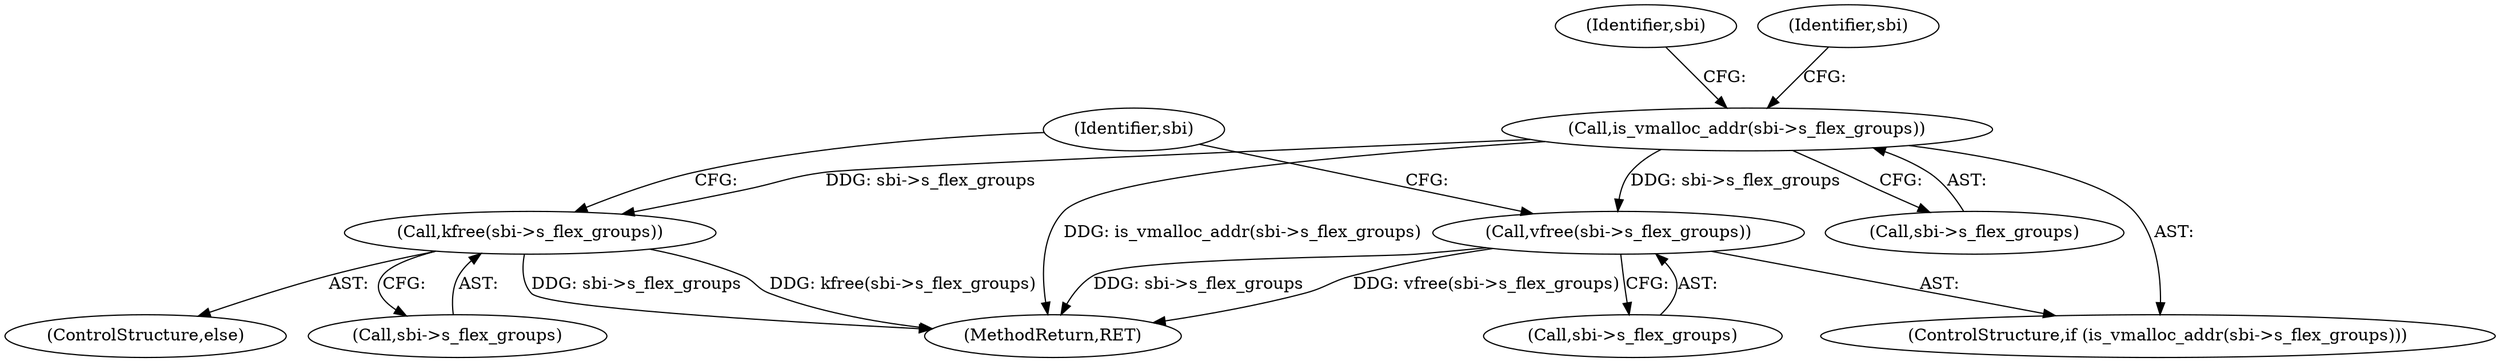 digraph "0_linux_744692dc059845b2a3022119871846e74d4f6e11_16@API" {
"1002031" [label="(Call,is_vmalloc_addr(sbi->s_flex_groups))"];
"1002035" [label="(Call,vfree(sbi->s_flex_groups))"];
"1002040" [label="(Call,kfree(sbi->s_flex_groups))"];
"1002036" [label="(Call,sbi->s_flex_groups)"];
"1002035" [label="(Call,vfree(sbi->s_flex_groups))"];
"1002037" [label="(Identifier,sbi)"];
"1002039" [label="(ControlStructure,else)"];
"1002030" [label="(ControlStructure,if (is_vmalloc_addr(sbi->s_flex_groups)))"];
"1002031" [label="(Call,is_vmalloc_addr(sbi->s_flex_groups))"];
"1002040" [label="(Call,kfree(sbi->s_flex_groups))"];
"1002032" [label="(Call,sbi->s_flex_groups)"];
"1002047" [label="(Identifier,sbi)"];
"1002042" [label="(Identifier,sbi)"];
"1002041" [label="(Call,sbi->s_flex_groups)"];
"1002129" [label="(MethodReturn,RET)"];
"1002031" -> "1002030"  [label="AST: "];
"1002031" -> "1002032"  [label="CFG: "];
"1002032" -> "1002031"  [label="AST: "];
"1002037" -> "1002031"  [label="CFG: "];
"1002042" -> "1002031"  [label="CFG: "];
"1002031" -> "1002129"  [label="DDG: is_vmalloc_addr(sbi->s_flex_groups)"];
"1002031" -> "1002035"  [label="DDG: sbi->s_flex_groups"];
"1002031" -> "1002040"  [label="DDG: sbi->s_flex_groups"];
"1002035" -> "1002030"  [label="AST: "];
"1002035" -> "1002036"  [label="CFG: "];
"1002036" -> "1002035"  [label="AST: "];
"1002047" -> "1002035"  [label="CFG: "];
"1002035" -> "1002129"  [label="DDG: sbi->s_flex_groups"];
"1002035" -> "1002129"  [label="DDG: vfree(sbi->s_flex_groups)"];
"1002040" -> "1002039"  [label="AST: "];
"1002040" -> "1002041"  [label="CFG: "];
"1002041" -> "1002040"  [label="AST: "];
"1002047" -> "1002040"  [label="CFG: "];
"1002040" -> "1002129"  [label="DDG: sbi->s_flex_groups"];
"1002040" -> "1002129"  [label="DDG: kfree(sbi->s_flex_groups)"];
}
